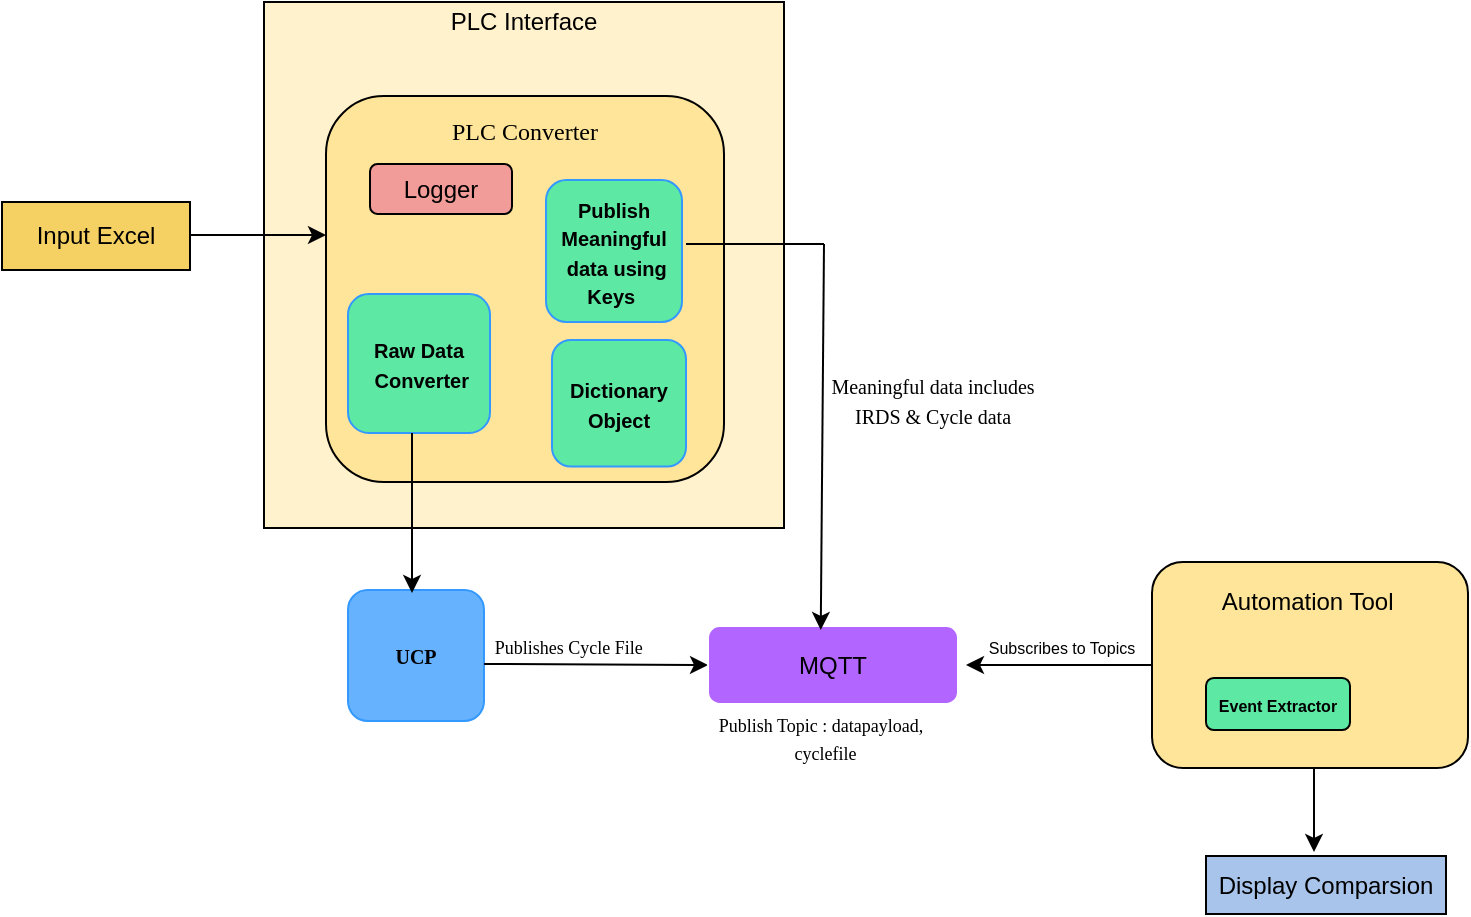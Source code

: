 <mxfile version="13.4.1" type="github">
  <diagram id="KBWNeWzFb76yXDcvMDIo" name="Page-1">
    <mxGraphModel dx="1021" dy="410" grid="0" gridSize="10" guides="1" tooltips="1" connect="1" arrows="1" fold="1" page="1" pageScale="1" pageWidth="850" pageHeight="1100" background="#FFFFFF" math="0" shadow="0">
      <root>
        <mxCell id="0" />
        <mxCell id="1" parent="0" />
        <mxCell id="OlLMTqEd5MZmWg_V515S-2" value="&lt;div&gt;PLC Interface&lt;/div&gt;&lt;div&gt;&lt;br&gt;&lt;/div&gt;&lt;div&gt;&lt;br&gt;&lt;/div&gt;&lt;div&gt;&lt;br&gt;&lt;/div&gt;&lt;div&gt;&lt;br&gt;&lt;/div&gt;&lt;div&gt;&lt;br&gt;&lt;/div&gt;&lt;div&gt;&lt;br&gt;&lt;/div&gt;&lt;div&gt;&lt;br&gt;&lt;/div&gt;&lt;div&gt;&lt;br&gt;&lt;/div&gt;&lt;div&gt;&lt;br&gt;&lt;/div&gt;&lt;div&gt;&lt;br&gt;&lt;/div&gt;&lt;div&gt;&lt;br&gt;&lt;/div&gt;&lt;div&gt;&lt;br&gt;&lt;/div&gt;&lt;div&gt;&lt;br&gt;&lt;/div&gt;&lt;div&gt;&lt;br&gt;&lt;/div&gt;&lt;div&gt;&lt;br&gt;&lt;/div&gt;&lt;div&gt;&lt;br&gt;&lt;/div&gt;&lt;div&gt;&lt;br&gt;&lt;/div&gt;" style="rounded=0;whiteSpace=wrap;html=1;align=center;fillColor=#FFF2CC;" parent="1" vertex="1">
          <mxGeometry x="166" y="78" width="260" height="263" as="geometry" />
        </mxCell>
        <mxCell id="OlLMTqEd5MZmWg_V515S-6" value="&lt;font face=&quot;Verdana&quot;&gt;PLC Converter&lt;br&gt;&lt;br&gt;&lt;br&gt;&lt;br&gt;&lt;br&gt;&lt;br&gt;&lt;br&gt;&lt;br&gt;&lt;br&gt;&lt;br&gt;&lt;br&gt;&lt;br&gt;&lt;/font&gt;" style="rounded=1;whiteSpace=wrap;html=1;fillColor=#FFE599;" parent="1" vertex="1">
          <mxGeometry x="197" y="125" width="199" height="193" as="geometry" />
        </mxCell>
        <mxCell id="OlLMTqEd5MZmWg_V515S-7" value="Logger" style="rounded=1;whiteSpace=wrap;html=1;fillColor=#F19C99;" parent="1" vertex="1">
          <mxGeometry x="219" y="159" width="71" height="25" as="geometry" />
        </mxCell>
        <mxCell id="OlLMTqEd5MZmWg_V515S-15" value="&lt;font&gt;&lt;b style=&quot;font-size: 10px&quot;&gt;Publish &lt;/b&gt;&lt;span style=&quot;font-size: 10px&quot;&gt;&lt;b&gt;Meaningful&lt;br&gt;&lt;/b&gt;&lt;/span&gt;&lt;b style=&quot;font-size: 10px&quot;&gt;&amp;nbsp;data using Keys&amp;nbsp;&lt;/b&gt;&lt;/font&gt;" style="rounded=1;whiteSpace=wrap;html=1;fillColor=#5DE8A3;strokeColor=#3399FF;" parent="1" vertex="1">
          <mxGeometry x="307" y="167" width="68" height="71" as="geometry" />
        </mxCell>
        <mxCell id="OlLMTqEd5MZmWg_V515S-32" value="&lt;font style=&quot;font-size: 9px&quot; face=&quot;Times New Roman&quot;&gt;Publish Topic : datapayload,&lt;br&gt;&amp;nbsp; cyclefile&lt;br&gt;&lt;br&gt;&lt;/font&gt;" style="text;html=1;align=center;verticalAlign=middle;resizable=0;points=[];autosize=1;" parent="1" vertex="1">
          <mxGeometry x="388" y="429" width="112" height="48" as="geometry" />
        </mxCell>
        <mxCell id="OlLMTqEd5MZmWg_V515S-5" value="Input Excel" style="rounded=0;whiteSpace=wrap;html=1;fillColor=#F5D062;" parent="1" vertex="1">
          <mxGeometry x="35" y="178" width="94" height="34" as="geometry" />
        </mxCell>
        <mxCell id="OlLMTqEd5MZmWg_V515S-14" value="&lt;b&gt;&lt;font style=&quot;font-size: 10px&quot;&gt;Raw Data&lt;br&gt;&amp;nbsp;C&lt;span style=&quot;color: rgba(0 , 0 , 0 , 0) ; white-space: nowrap ; font-size: 0px&quot;&gt;%3CmxGraphModel%3E%3Croot%3E%3CmxCell%20id%3D%220%22%2F%3E%3CmxCell%20id%3D%221%22%20parent%3D%220%22%2F%3E%3CmxCell%20id%3D%222%22%20value%3D%22%22%20style%3D%22shape%3DflexArrow%3BendArrow%3Dclassic%3BstartArrow%3Dclassic%3Bhtml%3D1%3B%22%20edge%3D%221%22%20parent%3D%221%22%3E%3CmxGeometry%20width%3D%2250%22%20height%3D%2250%22%20relative%3D%221%22%20as%3D%22geometry%22%3E%3CmxPoint%20x%3D%22581%22%20y%3D%22301%22%20as%3D%22sourcePoint%22%2F%3E%3CmxPoint%20x%3D%22670%22%20y%3D%22301%22%20as%3D%22targetPoint%22%2F%3E%3C%2FmxGeometry%3E%3C%2FmxCell%3E%3CmxCell%20id%3D%223%22%20value%3D%22Text%22%20style%3D%22text%3Bhtml%3D1%3Balign%3Dcenter%3BverticalAlign%3Dmiddle%3Bresizable%3D0%3Bpoints%3D%5B%5D%3BlabelBackgroundColor%3D%23ffffff%3B%22%20vertex%3D%221%22%20connectable%3D%220%22%20parent%3D%222%22%3E%3CmxGeometry%20x%3D%220.221%22%20y%3D%22-6%22%20relative%3D%221%22%20as%3D%22geometry%22%3E%3CmxPoint%20as%3D%22offset%22%2F%3E%3C%2FmxGeometry%3E%3C%2FmxCell%3E%3C%2Froot%3E%3C%2FmxGraphModel%&lt;/span&gt;onverter&lt;/font&gt;&lt;/b&gt;" style="rounded=1;whiteSpace=wrap;html=1;fillColor=#5DE8A3;strokeColor=#3399FF;" parent="1" vertex="1">
          <mxGeometry x="208" y="224" width="71" height="69.5" as="geometry" />
        </mxCell>
        <mxCell id="_SsLV91mDrDcCINA4WaN-4" value="&lt;b&gt;&lt;font face=&quot;Verdana&quot; style=&quot;font-size: 10px&quot;&gt;UCP&lt;/font&gt;&lt;/b&gt;" style="rounded=1;whiteSpace=wrap;html=1;fillColor=#66B2FF;strokeColor=#3399FF;" parent="1" vertex="1">
          <mxGeometry x="208" y="372" width="68" height="65.5" as="geometry" />
        </mxCell>
        <mxCell id="_SsLV91mDrDcCINA4WaN-15" value="&lt;span style=&quot;font-size: 10px&quot;&gt;&lt;b&gt;Dictionary Object&lt;/b&gt;&lt;/span&gt;" style="rounded=1;whiteSpace=wrap;html=1;fillColor=#5DE8A3;strokeColor=#3399FF;" parent="1" vertex="1">
          <mxGeometry x="310" y="247" width="67" height="63.25" as="geometry" />
        </mxCell>
        <mxCell id="_SsLV91mDrDcCINA4WaN-19" value="" style="endArrow=classic;html=1;strokeColor=#000000;fillColor=#5DE8A3;" parent="1" edge="1">
          <mxGeometry width="50" height="50" relative="1" as="geometry">
            <mxPoint x="240" y="293.5" as="sourcePoint" />
            <mxPoint x="240" y="373.5" as="targetPoint" />
          </mxGeometry>
        </mxCell>
        <mxCell id="_SsLV91mDrDcCINA4WaN-20" value="" style="endArrow=classic;html=1;strokeColor=#000000;fillColor=#5DE8A3;" parent="1" edge="1">
          <mxGeometry width="50" height="50" relative="1" as="geometry">
            <mxPoint x="129" y="194.5" as="sourcePoint" />
            <mxPoint x="197" y="194.5" as="targetPoint" />
          </mxGeometry>
        </mxCell>
        <mxCell id="_SsLV91mDrDcCINA4WaN-24" value="" style="endArrow=classic;html=1;strokeColor=#000000;fillColor=#5DE8A3;entryX=0;entryY=0.5;entryDx=0;entryDy=0;" parent="1" target="IKpuFnDj9mo2fojaH4by-4" edge="1">
          <mxGeometry width="50" height="50" relative="1" as="geometry">
            <mxPoint x="276" y="409" as="sourcePoint" />
            <mxPoint x="344" y="409" as="targetPoint" />
          </mxGeometry>
        </mxCell>
        <mxCell id="_SsLV91mDrDcCINA4WaN-29" value="&lt;font style=&quot;font-size: 9px&quot; face=&quot;Times New Roman&quot;&gt;Publishes Cycle File&amp;nbsp;&lt;/font&gt;" style="text;html=1;align=center;verticalAlign=middle;resizable=0;points=[];autosize=1;" parent="1" vertex="1">
          <mxGeometry x="276" y="390" width="86" height="19" as="geometry" />
        </mxCell>
        <mxCell id="IKpuFnDj9mo2fojaH4by-4" value="MQTT" style="rounded=1;whiteSpace=wrap;html=1;fillColor=#B266FF;strokeColor=#FFFFFF;" parent="1" vertex="1">
          <mxGeometry x="388" y="390" width="125" height="39" as="geometry" />
        </mxCell>
        <mxCell id="IKpuFnDj9mo2fojaH4by-44" value="" style="edgeStyle=orthogonalEdgeStyle;rounded=0;orthogonalLoop=1;jettySize=auto;html=1;" parent="1" source="IKpuFnDj9mo2fojaH4by-30" edge="1">
          <mxGeometry relative="1" as="geometry">
            <mxPoint x="517" y="409.5" as="targetPoint" />
          </mxGeometry>
        </mxCell>
        <mxCell id="IKpuFnDj9mo2fojaH4by-30" value="" style="rounded=1;whiteSpace=wrap;html=1;fillColor=#FFE599;" parent="1" vertex="1">
          <mxGeometry x="610" y="358" width="158" height="103" as="geometry" />
        </mxCell>
        <mxCell id="IKpuFnDj9mo2fojaH4by-34" value="&lt;font style=&quot;font-size: 8px&quot;&gt;Subscribes to Topics&lt;/font&gt;" style="text;html=1;strokeColor=none;fillColor=none;align=center;verticalAlign=middle;whiteSpace=wrap;rounded=0;" parent="1" vertex="1">
          <mxGeometry x="520" y="387.5" width="90" height="24" as="geometry" />
        </mxCell>
        <mxCell id="IKpuFnDj9mo2fojaH4by-37" value="&lt;font style=&quot;font-size: 8px&quot;&gt;&lt;b&gt;Event Extractor&lt;/b&gt;&lt;/font&gt;" style="rounded=1;whiteSpace=wrap;html=1;fillColor=#5DE8A3;" parent="1" vertex="1">
          <mxGeometry x="637" y="416" width="72" height="26" as="geometry" />
        </mxCell>
        <mxCell id="IKpuFnDj9mo2fojaH4by-38" value="Automation Tool&amp;nbsp;" style="text;html=1;strokeColor=none;fillColor=none;align=center;verticalAlign=middle;whiteSpace=wrap;rounded=0;" parent="1" vertex="1">
          <mxGeometry x="639.5" y="367.5" width="99" height="20" as="geometry" />
        </mxCell>
        <mxCell id="IKpuFnDj9mo2fojaH4by-50" value="" style="endArrow=classic;html=1;entryX=0.451;entryY=0.051;entryDx=0;entryDy=0;entryPerimeter=0;" parent="1" target="IKpuFnDj9mo2fojaH4by-4" edge="1">
          <mxGeometry width="50" height="50" relative="1" as="geometry">
            <mxPoint x="446" y="199" as="sourcePoint" />
            <mxPoint x="446" y="357" as="targetPoint" />
          </mxGeometry>
        </mxCell>
        <mxCell id="IKpuFnDj9mo2fojaH4by-51" value="" style="endArrow=none;html=1;" parent="1" edge="1">
          <mxGeometry width="50" height="50" relative="1" as="geometry">
            <mxPoint x="377" y="199" as="sourcePoint" />
            <mxPoint x="446" y="199" as="targetPoint" />
          </mxGeometry>
        </mxCell>
        <mxCell id="IKpuFnDj9mo2fojaH4by-53" value="&lt;font face=&quot;Times New Roman&quot; size=&quot;1&quot;&gt;Meaningful data includes &lt;br&gt;IRDS &amp;amp; Cycle data&lt;/font&gt;" style="text;html=1;align=center;verticalAlign=middle;resizable=0;points=[];autosize=1;rotation=0;" parent="1" vertex="1">
          <mxGeometry x="444" y="260.5" width="111" height="33" as="geometry" />
        </mxCell>
        <mxCell id="IKpuFnDj9mo2fojaH4by-56" value="" style="endArrow=classic;html=1;strokeColor=#000000;fillColor=#5DE8A3;" parent="1" edge="1">
          <mxGeometry width="50" height="50" relative="1" as="geometry">
            <mxPoint x="691" y="461" as="sourcePoint" />
            <mxPoint x="691" y="503" as="targetPoint" />
          </mxGeometry>
        </mxCell>
        <mxCell id="IKpuFnDj9mo2fojaH4by-57" value="Display Comparsion" style="rounded=0;whiteSpace=wrap;html=1;fillColor=#A9C4EB;" parent="1" vertex="1">
          <mxGeometry x="637" y="505" width="120" height="29" as="geometry" />
        </mxCell>
      </root>
    </mxGraphModel>
  </diagram>
</mxfile>
